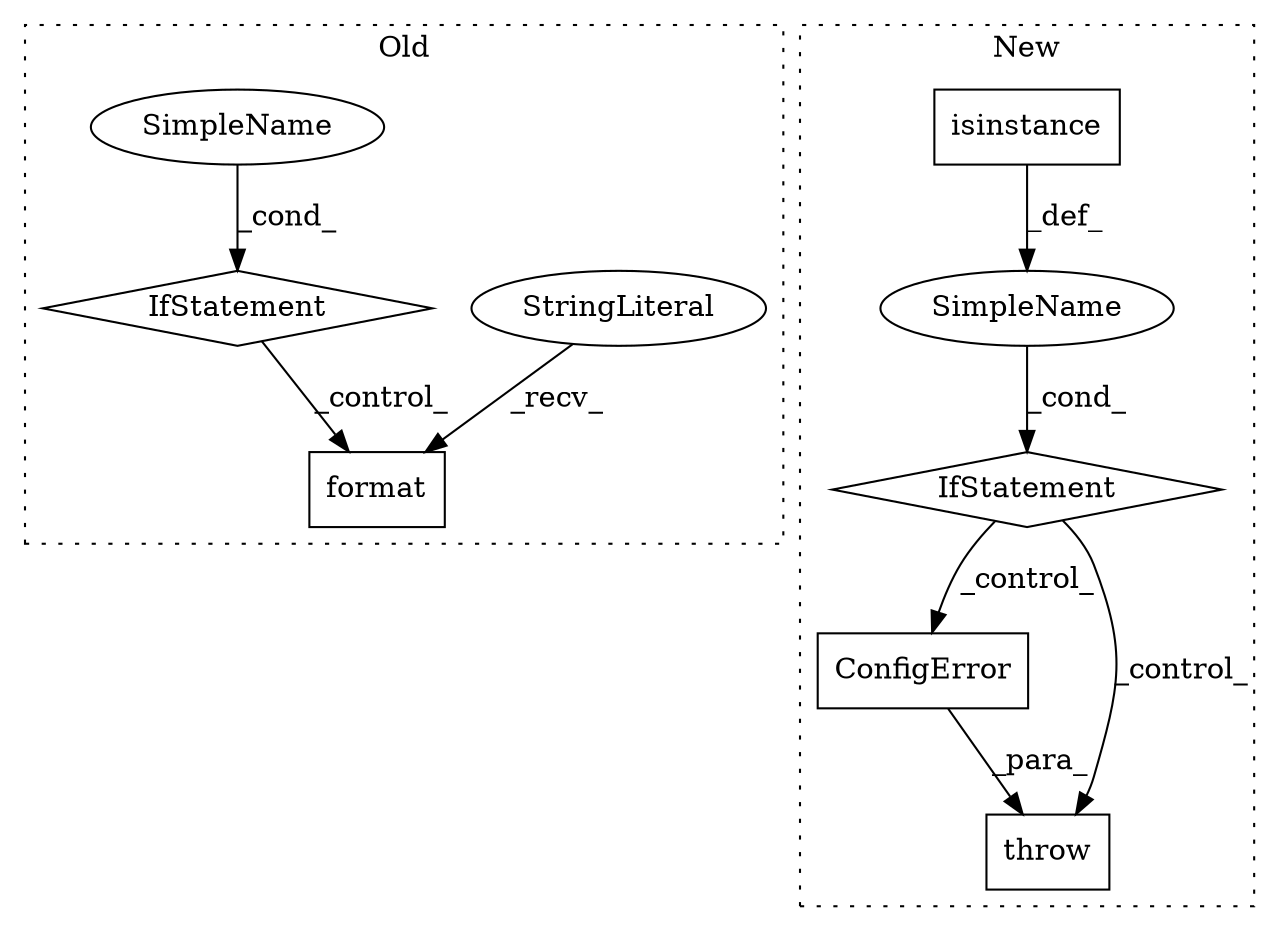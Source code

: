 digraph G {
subgraph cluster0 {
1 [label="format" a="32" s="3942,3962" l="7,1" shape="box"];
5 [label="StringLiteral" a="45" s="3928" l="13" shape="ellipse"];
8 [label="IfStatement" a="25" s="3731,3757" l="4,2" shape="diamond"];
9 [label="SimpleName" a="42" s="" l="" shape="ellipse"];
label = "Old";
style="dotted";
}
subgraph cluster1 {
2 [label="ConfigError" a="32" s="3727,3773" l="12,1" shape="box"];
3 [label="IfStatement" a="25" s="3639,3709" l="4,2" shape="diamond"];
4 [label="SimpleName" a="42" s="" l="" shape="ellipse"];
6 [label="throw" a="53" s="3721" l="6" shape="box"];
7 [label="isinstance" a="32" s="3643,3673" l="11,1" shape="box"];
label = "New";
style="dotted";
}
2 -> 6 [label="_para_"];
3 -> 2 [label="_control_"];
3 -> 6 [label="_control_"];
4 -> 3 [label="_cond_"];
5 -> 1 [label="_recv_"];
7 -> 4 [label="_def_"];
8 -> 1 [label="_control_"];
9 -> 8 [label="_cond_"];
}